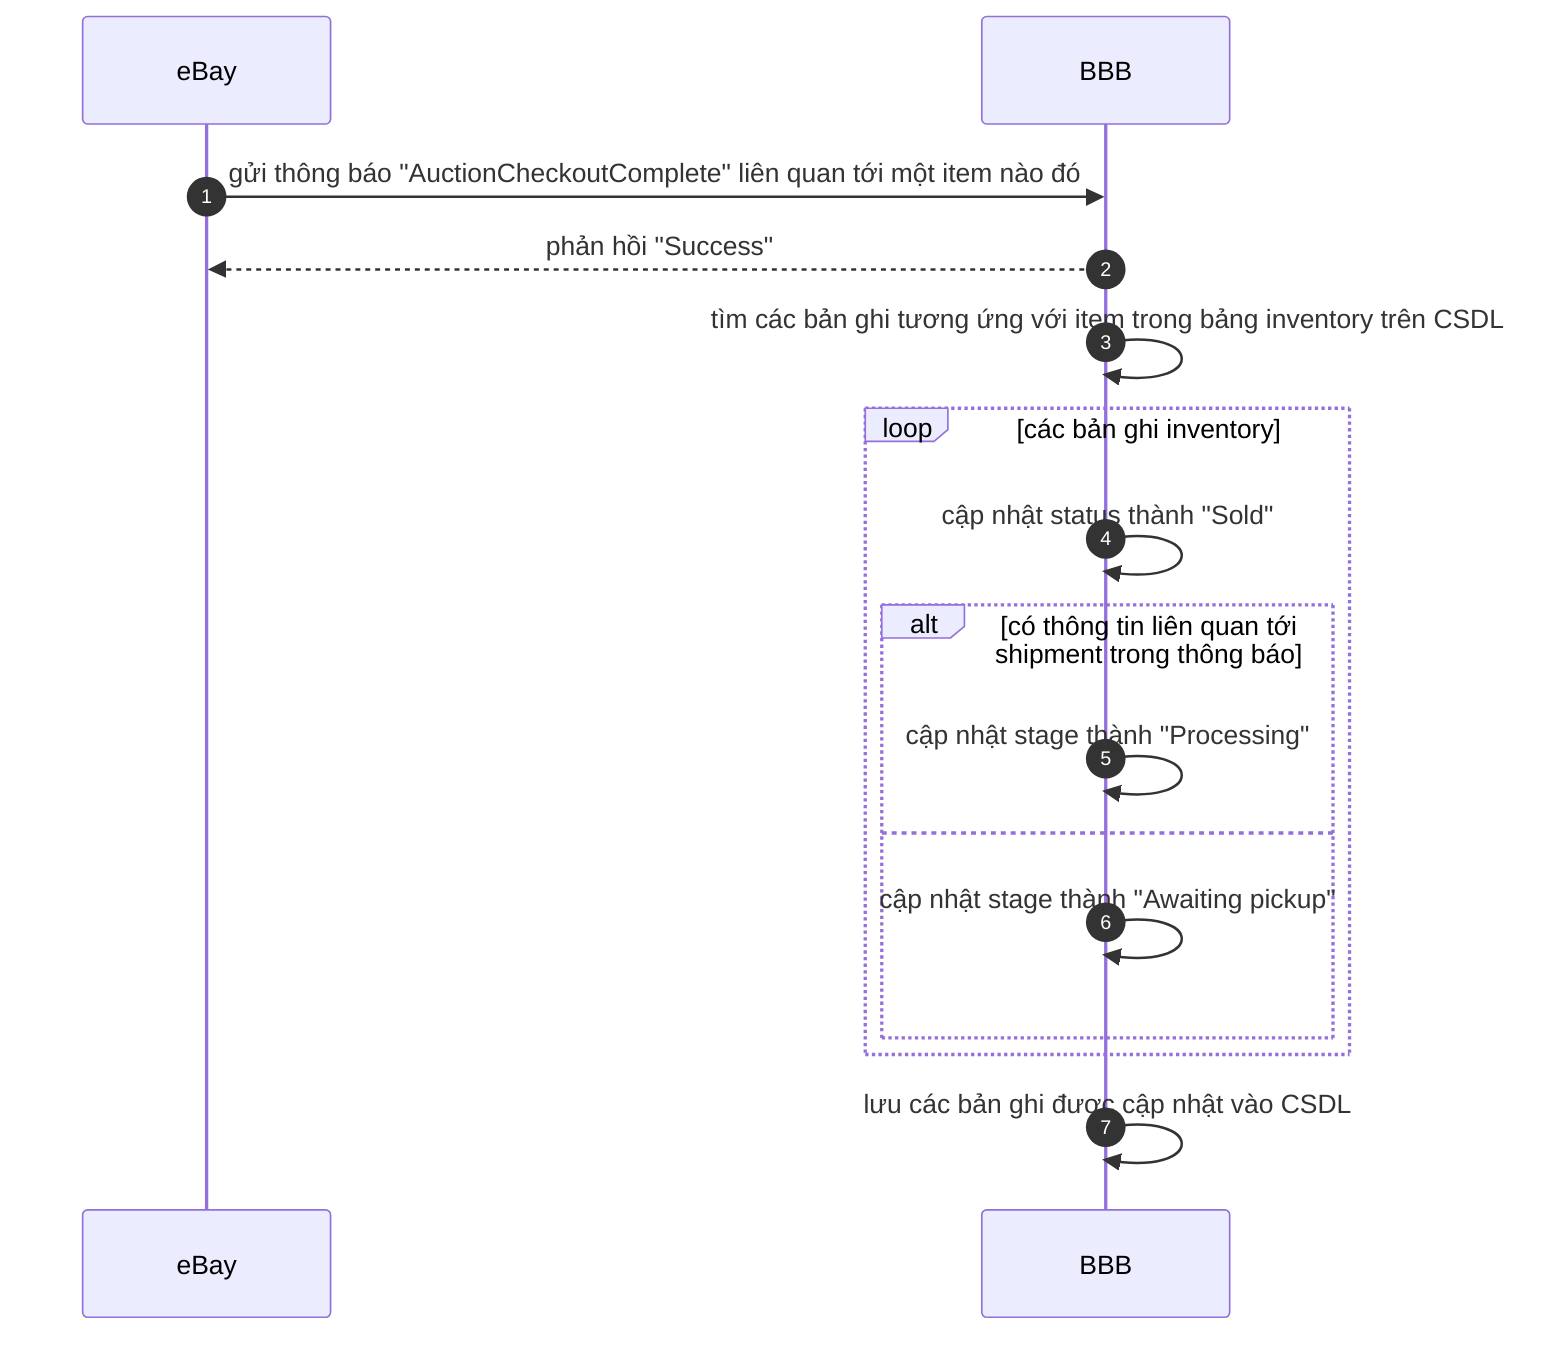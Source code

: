 sequenceDiagram
    autonumber
    eBay->>BBB: gửi thông báo "AuctionCheckoutComplete" liên quan tới một item nào đó
    BBB-->>eBay: phản hồi "Success"
    BBB->>BBB: tìm các bản ghi tương ứng với item trong bảng inventory trên CSDL
    loop các bản ghi inventory
        BBB->>BBB: cập nhật status thành "Sold"
        alt có thông tin liên quan tới shipment trong thông báo
            BBB->>BBB: cập nhật stage thành "Processing"
        else
            BBB->>BBB: cập nhật stage thành "Awaiting pickup"
        end
    end
    BBB->>BBB: lưu các bản ghi được cập nhật vào CSDL